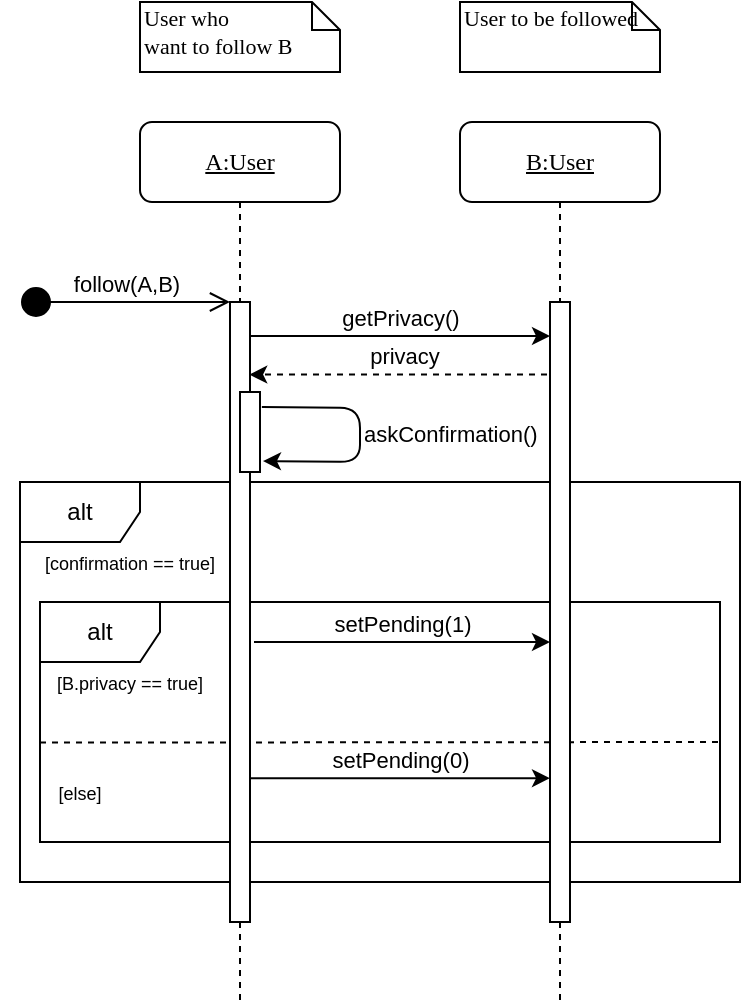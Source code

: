 <mxfile version="13.0.3" type="device"><diagram name="Page-1" id="13e1069c-82ec-6db2-03f1-153e76fe0fe0"><mxGraphModel dx="1707" dy="1002" grid="1" gridSize="10" guides="1" tooltips="1" connect="1" arrows="1" fold="1" page="1" pageScale="1" pageWidth="1100" pageHeight="850" background="#ffffff" math="0" shadow="0"><root><mxCell id="0"/><mxCell id="1" parent="0"/><mxCell id="1HTQ2M5M5Dj5Dm883O6j-8" value="privacy" style="endArrow=classic;html=1;labelPosition=center;verticalLabelPosition=top;align=center;verticalAlign=bottom;dashed=1;entryX=0.96;entryY=0.117;entryDx=0;entryDy=0;entryPerimeter=0;labelBackgroundColor=none;" parent="1" source="7baba1c4bc27f4b0-2" target="7baba1c4bc27f4b0-9" edge="1"><mxGeometry width="50" height="50" relative="1" as="geometry"><mxPoint x="240" y="260" as="sourcePoint"/><mxPoint x="168" y="230" as="targetPoint"/></mxGeometry></mxCell><mxCell id="alPOAyxWkjEMav1EiisF-2" value="alt" style="shape=umlFrame;whiteSpace=wrap;html=1;" parent="1" vertex="1"><mxGeometry x="50" y="280" width="360" height="200" as="geometry"/></mxCell><mxCell id="RdYqkUsbzu6zwM44UYpW-6" value="alt" style="shape=umlFrame;whiteSpace=wrap;html=1;" parent="1" vertex="1"><mxGeometry x="60" y="340" width="340" height="120" as="geometry"/></mxCell><mxCell id="RdYqkUsbzu6zwM44UYpW-9" value="" style="endArrow=none;dashed=1;html=1;exitX=0.002;exitY=0.502;exitDx=0;exitDy=0;exitPerimeter=0;" parent="1" edge="1"><mxGeometry width="50" height="50" relative="1" as="geometry"><mxPoint x="60" y="410.3" as="sourcePoint"/><mxPoint x="400" y="410" as="targetPoint"/></mxGeometry></mxCell><mxCell id="7baba1c4bc27f4b0-2" value="&lt;u&gt;B:User&lt;/u&gt;" style="shape=umlLifeline;perimeter=lifelinePerimeter;whiteSpace=wrap;html=1;container=1;collapsible=0;recursiveResize=0;outlineConnect=0;rounded=1;shadow=0;comic=0;labelBackgroundColor=none;strokeWidth=1;fontFamily=Verdana;fontSize=12;align=center;" parent="1" vertex="1"><mxGeometry x="270" y="100" width="100" height="440" as="geometry"/></mxCell><mxCell id="7baba1c4bc27f4b0-10" value="" style="html=1;points=[];perimeter=orthogonalPerimeter;rounded=0;shadow=0;comic=0;labelBackgroundColor=none;strokeWidth=1;fontFamily=Verdana;fontSize=12;align=center;" parent="7baba1c4bc27f4b0-2" vertex="1"><mxGeometry x="45" y="90" width="10" height="310" as="geometry"/></mxCell><mxCell id="7baba1c4bc27f4b0-8" value="&lt;u&gt;A:User&lt;/u&gt;" style="shape=umlLifeline;perimeter=lifelinePerimeter;whiteSpace=wrap;html=1;container=1;collapsible=0;recursiveResize=0;outlineConnect=0;rounded=1;shadow=0;comic=0;labelBackgroundColor=none;strokeWidth=1;fontFamily=Verdana;fontSize=12;align=center;" parent="1" vertex="1"><mxGeometry x="110" y="100" width="100" height="440" as="geometry"/></mxCell><mxCell id="7baba1c4bc27f4b0-9" value="" style="html=1;points=[];perimeter=orthogonalPerimeter;rounded=0;shadow=0;comic=0;labelBackgroundColor=none;strokeWidth=1;fontFamily=Verdana;fontSize=12;align=center;" parent="7baba1c4bc27f4b0-8" vertex="1"><mxGeometry x="45" y="90" width="10" height="310" as="geometry"/></mxCell><mxCell id="7baba1c4bc27f4b0-40" value="&lt;font style=&quot;font-size: 11px&quot;&gt;User who&lt;br&gt;want to follow B&lt;/font&gt;" style="shape=note;whiteSpace=wrap;html=1;size=14;verticalAlign=top;align=left;spacingTop=-6;rounded=0;shadow=0;comic=0;labelBackgroundColor=none;strokeWidth=1;fontFamily=Verdana;fontSize=12" parent="1" vertex="1"><mxGeometry x="110" y="40" width="100" height="35" as="geometry"/></mxCell><mxCell id="7baba1c4bc27f4b0-41" value="&lt;font style=&quot;font-size: 11px&quot;&gt;User to be followed&lt;/font&gt;" style="shape=note;whiteSpace=wrap;html=1;size=14;verticalAlign=top;align=left;spacingTop=-6;rounded=0;shadow=0;comic=0;labelBackgroundColor=none;strokeWidth=1;fontFamily=Verdana;fontSize=12" parent="1" vertex="1"><mxGeometry x="270" y="40" width="100" height="35" as="geometry"/></mxCell><mxCell id="ivGdjOSFw-aR2tJ6jrJU-1" value="follow(A,B)" style="html=1;verticalAlign=bottom;startArrow=circle;startFill=1;endArrow=open;startSize=6;endSize=8;" parent="1" target="7baba1c4bc27f4b0-9" edge="1"><mxGeometry width="80" relative="1" as="geometry"><mxPoint x="50" y="190" as="sourcePoint"/><mxPoint x="145" y="190" as="targetPoint"/></mxGeometry></mxCell><mxCell id="1HTQ2M5M5Dj5Dm883O6j-6" value="getPrivacy()" style="endArrow=classic;html=1;exitX=1.033;exitY=0.055;exitDx=0;exitDy=0;exitPerimeter=0;labelPosition=center;verticalLabelPosition=top;align=center;verticalAlign=bottom;" parent="1" source="7baba1c4bc27f4b0-9" target="7baba1c4bc27f4b0-10" edge="1"><mxGeometry width="50" height="50" relative="1" as="geometry"><mxPoint x="240" y="260" as="sourcePoint"/><mxPoint x="290" y="210" as="targetPoint"/></mxGeometry></mxCell><mxCell id="1HTQ2M5M5Dj5Dm883O6j-16" value="setPending(1)" style="endArrow=classic;html=1;labelPosition=center;verticalLabelPosition=top;align=center;verticalAlign=bottom;" parent="1" target="7baba1c4bc27f4b0-10" edge="1"><mxGeometry x="-0.004" width="50" height="50" relative="1" as="geometry"><mxPoint x="167" y="360" as="sourcePoint"/><mxPoint x="315.02" y="308.79" as="targetPoint"/><mxPoint as="offset"/><Array as="points"/></mxGeometry></mxCell><mxCell id="RdYqkUsbzu6zwM44UYpW-10" value="&lt;font style=&quot;font-size: 9px&quot;&gt;[B.privacy == true]&lt;/font&gt;" style="text;html=1;strokeColor=none;fillColor=none;align=center;verticalAlign=middle;whiteSpace=wrap;rounded=0;" parent="1" vertex="1"><mxGeometry x="60" y="370" width="90" height="20" as="geometry"/></mxCell><mxCell id="RdYqkUsbzu6zwM44UYpW-11" value="&lt;font style=&quot;font-size: 9px&quot;&gt;[else]&lt;/font&gt;" style="text;html=1;strokeColor=none;fillColor=none;align=center;verticalAlign=middle;whiteSpace=wrap;rounded=0;" parent="1" vertex="1"><mxGeometry x="60" y="425" width="40" height="20" as="geometry"/></mxCell><mxCell id="1HTQ2M5M5Dj5Dm883O6j-17" value="setPending(0)" style="endArrow=classic;html=1;labelPosition=center;verticalLabelPosition=top;align=center;verticalAlign=bottom;exitX=0.987;exitY=0.768;exitDx=0;exitDy=0;exitPerimeter=0;" parent="1" source="7baba1c4bc27f4b0-9" target="7baba1c4bc27f4b0-10" edge="1"><mxGeometry x="-0.004" width="50" height="50" relative="1" as="geometry"><mxPoint x="165" y="370" as="sourcePoint"/><mxPoint x="313.82" y="370.72" as="targetPoint"/><mxPoint as="offset"/></mxGeometry></mxCell><mxCell id="1HTQ2M5M5Dj5Dm883O6j-18" value="" style="html=1;points=[];perimeter=orthogonalPerimeter;rounded=0;shadow=0;comic=0;labelBackgroundColor=none;strokeWidth=1;fontFamily=Verdana;fontSize=12;align=center;" parent="1" vertex="1"><mxGeometry x="160" y="235" width="10" height="40" as="geometry"/></mxCell><mxCell id="1HTQ2M5M5Dj5Dm883O6j-19" value="askConfirmation()" style="endArrow=classic;html=1;exitX=1.093;exitY=0.189;exitDx=0;exitDy=0;exitPerimeter=0;entryX=1.149;entryY=0.863;entryDx=0;entryDy=0;entryPerimeter=0;labelPosition=right;verticalLabelPosition=middle;align=left;verticalAlign=middle;" parent="1" source="1HTQ2M5M5Dj5Dm883O6j-18" target="1HTQ2M5M5Dj5Dm883O6j-18" edge="1"><mxGeometry width="50" height="50" relative="1" as="geometry"><mxPoint x="190" y="280" as="sourcePoint"/><mxPoint x="240" y="230" as="targetPoint"/><Array as="points"><mxPoint x="220" y="243"/><mxPoint x="220" y="270"/></Array></mxGeometry></mxCell><mxCell id="alPOAyxWkjEMav1EiisF-9" value="&lt;font style=&quot;font-size: 9px&quot;&gt;[confirmation == true]&lt;/font&gt;" style="text;html=1;strokeColor=none;fillColor=none;align=center;verticalAlign=middle;whiteSpace=wrap;rounded=0;" parent="1" vertex="1"><mxGeometry x="60" y="310" width="90" height="20" as="geometry"/></mxCell></root></mxGraphModel></diagram></mxfile>